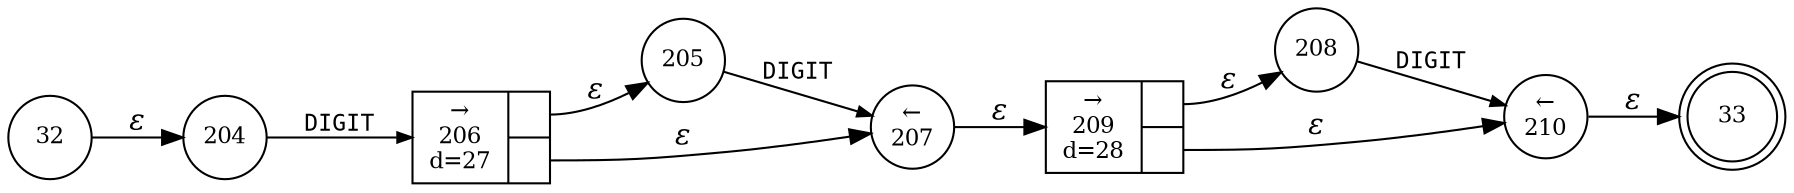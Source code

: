 digraph ATN {
rankdir=LR;
s33[fontsize=11, label="33", shape=doublecircle, fixedsize=true, width=.6];
s32[fontsize=11,label="32", shape=circle, fixedsize=true, width=.55, peripheries=1];
s208[fontsize=11,label="208", shape=circle, fixedsize=true, width=.55, peripheries=1];
s209[fontsize=11,label="{&rarr;\n209\nd=28|{<p0>|<p1>}}", shape=record, fixedsize=false, peripheries=1];
s210[fontsize=11,label="&larr;\n210", shape=circle, fixedsize=true, width=.55, peripheries=1];
s204[fontsize=11,label="204", shape=circle, fixedsize=true, width=.55, peripheries=1];
s205[fontsize=11,label="205", shape=circle, fixedsize=true, width=.55, peripheries=1];
s206[fontsize=11,label="{&rarr;\n206\nd=27|{<p0>|<p1>}}", shape=record, fixedsize=false, peripheries=1];
s207[fontsize=11,label="&larr;\n207", shape=circle, fixedsize=true, width=.55, peripheries=1];
s32 -> s204 [fontname="Times-Italic", label="&epsilon;"];
s204 -> s206 [fontsize=11, fontname="Courier", arrowsize=.7, label = "DIGIT", arrowhead = normal];
s206:p0 -> s205 [fontname="Times-Italic", label="&epsilon;"];
s206:p1 -> s207 [fontname="Times-Italic", label="&epsilon;"];
s205 -> s207 [fontsize=11, fontname="Courier", arrowsize=.7, label = "DIGIT", arrowhead = normal];
s207 -> s209 [fontname="Times-Italic", label="&epsilon;"];
s209:p0 -> s208 [fontname="Times-Italic", label="&epsilon;"];
s209:p1 -> s210 [fontname="Times-Italic", label="&epsilon;"];
s208 -> s210 [fontsize=11, fontname="Courier", arrowsize=.7, label = "DIGIT", arrowhead = normal];
s210 -> s33 [fontname="Times-Italic", label="&epsilon;"];
}